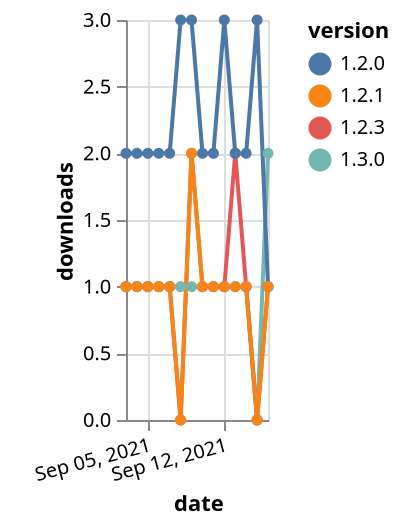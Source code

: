 {"$schema": "https://vega.github.io/schema/vega-lite/v5.json", "description": "A simple bar chart with embedded data.", "data": {"values": [{"date": "2021-09-03", "total": 279, "delta": 1, "version": "1.3.0"}, {"date": "2021-09-04", "total": 280, "delta": 1, "version": "1.3.0"}, {"date": "2021-09-05", "total": 281, "delta": 1, "version": "1.3.0"}, {"date": "2021-09-06", "total": 282, "delta": 1, "version": "1.3.0"}, {"date": "2021-09-07", "total": 283, "delta": 1, "version": "1.3.0"}, {"date": "2021-09-08", "total": 284, "delta": 1, "version": "1.3.0"}, {"date": "2021-09-09", "total": 285, "delta": 1, "version": "1.3.0"}, {"date": "2021-09-10", "total": 286, "delta": 1, "version": "1.3.0"}, {"date": "2021-09-11", "total": 287, "delta": 1, "version": "1.3.0"}, {"date": "2021-09-12", "total": 288, "delta": 1, "version": "1.3.0"}, {"date": "2021-09-13", "total": 289, "delta": 1, "version": "1.3.0"}, {"date": "2021-09-14", "total": 290, "delta": 1, "version": "1.3.0"}, {"date": "2021-09-15", "total": 290, "delta": 0, "version": "1.3.0"}, {"date": "2021-09-16", "total": 292, "delta": 2, "version": "1.3.0"}, {"date": "2021-09-03", "total": 224, "delta": 1, "version": "1.2.3"}, {"date": "2021-09-04", "total": 225, "delta": 1, "version": "1.2.3"}, {"date": "2021-09-05", "total": 226, "delta": 1, "version": "1.2.3"}, {"date": "2021-09-06", "total": 227, "delta": 1, "version": "1.2.3"}, {"date": "2021-09-07", "total": 228, "delta": 1, "version": "1.2.3"}, {"date": "2021-09-08", "total": 228, "delta": 0, "version": "1.2.3"}, {"date": "2021-09-09", "total": 230, "delta": 2, "version": "1.2.3"}, {"date": "2021-09-10", "total": 231, "delta": 1, "version": "1.2.3"}, {"date": "2021-09-11", "total": 232, "delta": 1, "version": "1.2.3"}, {"date": "2021-09-12", "total": 233, "delta": 1, "version": "1.2.3"}, {"date": "2021-09-13", "total": 235, "delta": 2, "version": "1.2.3"}, {"date": "2021-09-14", "total": 236, "delta": 1, "version": "1.2.3"}, {"date": "2021-09-15", "total": 236, "delta": 0, "version": "1.2.3"}, {"date": "2021-09-16", "total": 237, "delta": 1, "version": "1.2.3"}, {"date": "2021-09-03", "total": 3689, "delta": 2, "version": "1.2.0"}, {"date": "2021-09-04", "total": 3691, "delta": 2, "version": "1.2.0"}, {"date": "2021-09-05", "total": 3693, "delta": 2, "version": "1.2.0"}, {"date": "2021-09-06", "total": 3695, "delta": 2, "version": "1.2.0"}, {"date": "2021-09-07", "total": 3697, "delta": 2, "version": "1.2.0"}, {"date": "2021-09-08", "total": 3700, "delta": 3, "version": "1.2.0"}, {"date": "2021-09-09", "total": 3703, "delta": 3, "version": "1.2.0"}, {"date": "2021-09-10", "total": 3705, "delta": 2, "version": "1.2.0"}, {"date": "2021-09-11", "total": 3707, "delta": 2, "version": "1.2.0"}, {"date": "2021-09-12", "total": 3710, "delta": 3, "version": "1.2.0"}, {"date": "2021-09-13", "total": 3712, "delta": 2, "version": "1.2.0"}, {"date": "2021-09-14", "total": 3714, "delta": 2, "version": "1.2.0"}, {"date": "2021-09-15", "total": 3717, "delta": 3, "version": "1.2.0"}, {"date": "2021-09-16", "total": 3718, "delta": 1, "version": "1.2.0"}, {"date": "2021-09-03", "total": 229, "delta": 1, "version": "1.2.1"}, {"date": "2021-09-04", "total": 230, "delta": 1, "version": "1.2.1"}, {"date": "2021-09-05", "total": 231, "delta": 1, "version": "1.2.1"}, {"date": "2021-09-06", "total": 232, "delta": 1, "version": "1.2.1"}, {"date": "2021-09-07", "total": 233, "delta": 1, "version": "1.2.1"}, {"date": "2021-09-08", "total": 233, "delta": 0, "version": "1.2.1"}, {"date": "2021-09-09", "total": 235, "delta": 2, "version": "1.2.1"}, {"date": "2021-09-10", "total": 236, "delta": 1, "version": "1.2.1"}, {"date": "2021-09-11", "total": 237, "delta": 1, "version": "1.2.1"}, {"date": "2021-09-12", "total": 238, "delta": 1, "version": "1.2.1"}, {"date": "2021-09-13", "total": 239, "delta": 1, "version": "1.2.1"}, {"date": "2021-09-14", "total": 240, "delta": 1, "version": "1.2.1"}, {"date": "2021-09-15", "total": 240, "delta": 0, "version": "1.2.1"}, {"date": "2021-09-16", "total": 241, "delta": 1, "version": "1.2.1"}]}, "width": "container", "mark": {"type": "line", "point": {"filled": true}}, "encoding": {"x": {"field": "date", "type": "temporal", "timeUnit": "yearmonthdate", "title": "date", "axis": {"labelAngle": -15}}, "y": {"field": "delta", "type": "quantitative", "title": "downloads"}, "color": {"field": "version", "type": "nominal"}, "tooltip": {"field": "delta"}}}
